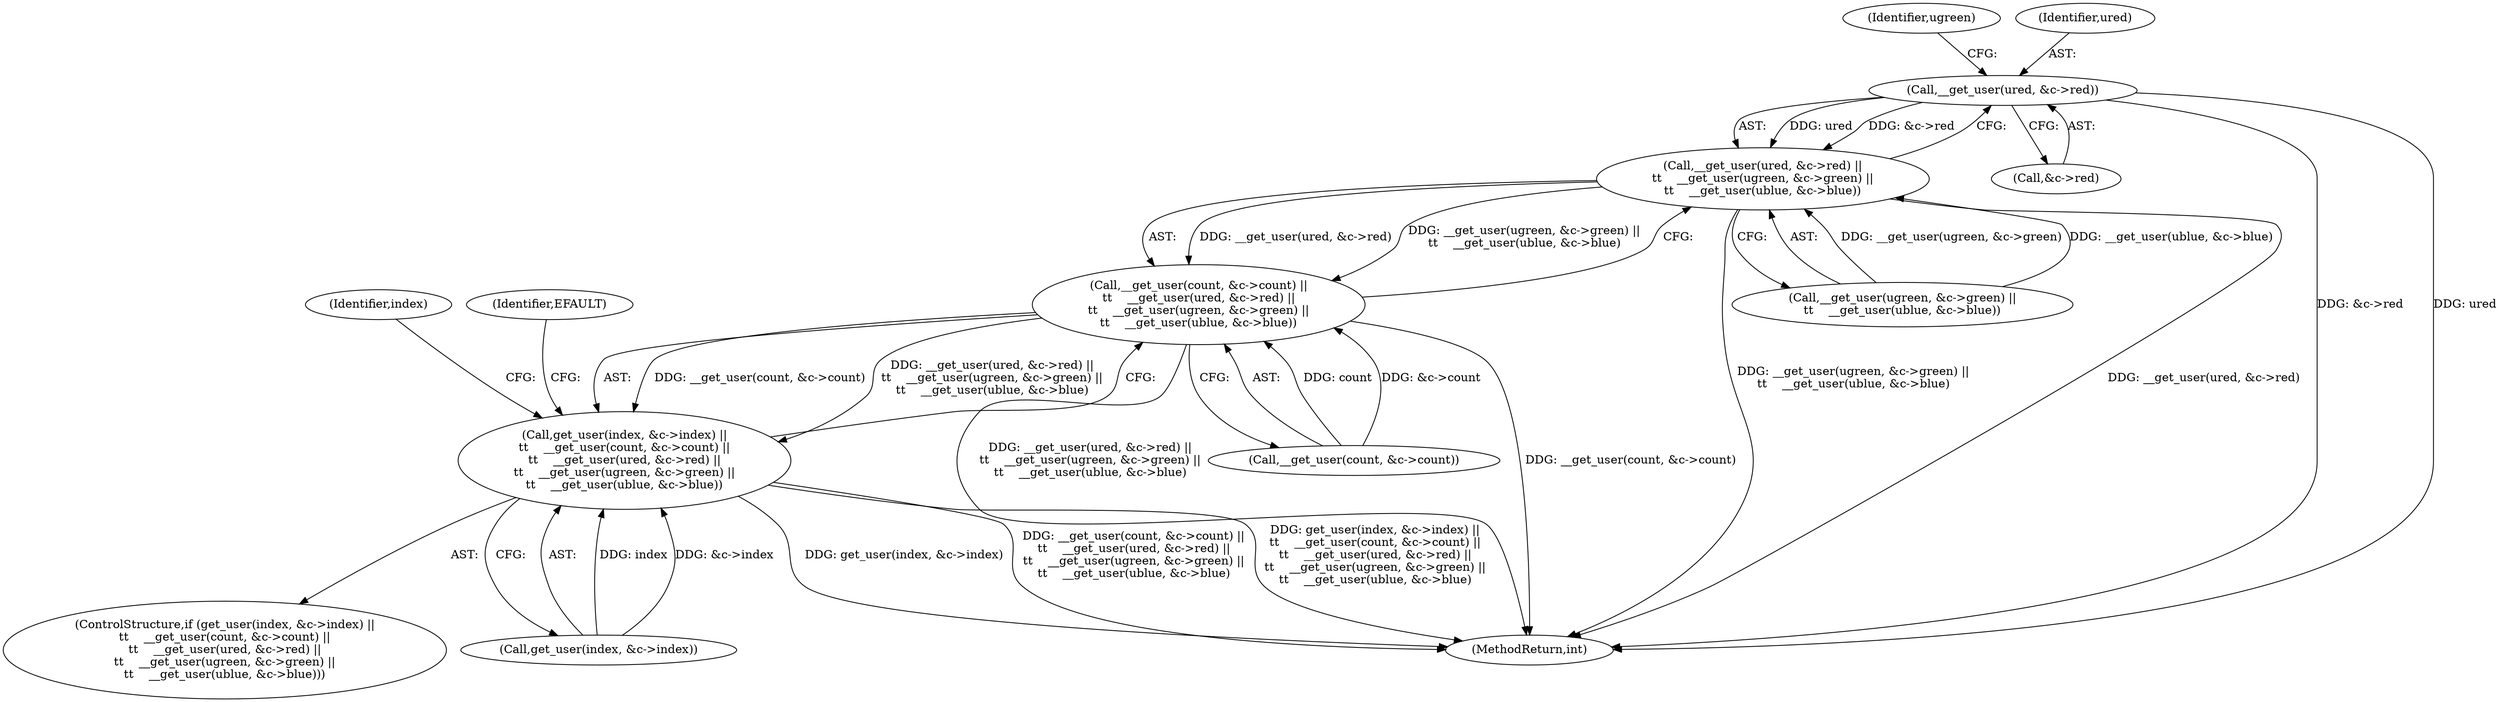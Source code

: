 digraph "0_linux_250c6c49e3b68756b14983c076183568636e2bde@pointer" {
"1000370" [label="(Call,__get_user(ured, &c->red))"];
"1000369" [label="(Call,__get_user(ured, &c->red) ||\n\t\t    __get_user(ugreen, &c->green) ||\n\t\t    __get_user(ublue, &c->blue))"];
"1000362" [label="(Call,__get_user(count, &c->count) ||\n\t\t    __get_user(ured, &c->red) ||\n\t\t    __get_user(ugreen, &c->green) ||\n\t\t    __get_user(ublue, &c->blue))"];
"1000355" [label="(Call,get_user(index, &c->index) ||\n\t\t    __get_user(count, &c->count) ||\n\t\t    __get_user(ured, &c->red) ||\n\t\t    __get_user(ugreen, &c->green) ||\n\t\t    __get_user(ublue, &c->blue))"];
"1000363" [label="(Call,__get_user(count, &c->count))"];
"1000376" [label="(Call,__get_user(ugreen, &c->green) ||\n\t\t    __get_user(ublue, &c->blue))"];
"1000370" [label="(Call,__get_user(ured, &c->red))"];
"1000378" [label="(Identifier,ugreen)"];
"1000355" [label="(Call,get_user(index, &c->index) ||\n\t\t    __get_user(count, &c->count) ||\n\t\t    __get_user(ured, &c->red) ||\n\t\t    __get_user(ugreen, &c->green) ||\n\t\t    __get_user(ublue, &c->blue))"];
"1000354" [label="(ControlStructure,if (get_user(index, &c->index) ||\n\t\t    __get_user(count, &c->count) ||\n\t\t    __get_user(ured, &c->red) ||\n\t\t    __get_user(ugreen, &c->green) ||\n\t\t    __get_user(ublue, &c->blue)))"];
"1000356" [label="(Call,get_user(index, &c->index))"];
"1000372" [label="(Call,&c->red)"];
"1000476" [label="(MethodReturn,int)"];
"1000369" [label="(Call,__get_user(ured, &c->red) ||\n\t\t    __get_user(ugreen, &c->green) ||\n\t\t    __get_user(ublue, &c->blue))"];
"1000371" [label="(Identifier,ured)"];
"1000395" [label="(Identifier,index)"];
"1000391" [label="(Identifier,EFAULT)"];
"1000362" [label="(Call,__get_user(count, &c->count) ||\n\t\t    __get_user(ured, &c->red) ||\n\t\t    __get_user(ugreen, &c->green) ||\n\t\t    __get_user(ublue, &c->blue))"];
"1000370" -> "1000369"  [label="AST: "];
"1000370" -> "1000372"  [label="CFG: "];
"1000371" -> "1000370"  [label="AST: "];
"1000372" -> "1000370"  [label="AST: "];
"1000378" -> "1000370"  [label="CFG: "];
"1000369" -> "1000370"  [label="CFG: "];
"1000370" -> "1000476"  [label="DDG: &c->red"];
"1000370" -> "1000476"  [label="DDG: ured"];
"1000370" -> "1000369"  [label="DDG: ured"];
"1000370" -> "1000369"  [label="DDG: &c->red"];
"1000369" -> "1000362"  [label="AST: "];
"1000369" -> "1000376"  [label="CFG: "];
"1000376" -> "1000369"  [label="AST: "];
"1000362" -> "1000369"  [label="CFG: "];
"1000369" -> "1000476"  [label="DDG: __get_user(ugreen, &c->green) ||\n\t\t    __get_user(ublue, &c->blue)"];
"1000369" -> "1000476"  [label="DDG: __get_user(ured, &c->red)"];
"1000369" -> "1000362"  [label="DDG: __get_user(ured, &c->red)"];
"1000369" -> "1000362"  [label="DDG: __get_user(ugreen, &c->green) ||\n\t\t    __get_user(ublue, &c->blue)"];
"1000376" -> "1000369"  [label="DDG: __get_user(ugreen, &c->green)"];
"1000376" -> "1000369"  [label="DDG: __get_user(ublue, &c->blue)"];
"1000362" -> "1000355"  [label="AST: "];
"1000362" -> "1000363"  [label="CFG: "];
"1000363" -> "1000362"  [label="AST: "];
"1000355" -> "1000362"  [label="CFG: "];
"1000362" -> "1000476"  [label="DDG: __get_user(ured, &c->red) ||\n\t\t    __get_user(ugreen, &c->green) ||\n\t\t    __get_user(ublue, &c->blue)"];
"1000362" -> "1000476"  [label="DDG: __get_user(count, &c->count)"];
"1000362" -> "1000355"  [label="DDG: __get_user(count, &c->count)"];
"1000362" -> "1000355"  [label="DDG: __get_user(ured, &c->red) ||\n\t\t    __get_user(ugreen, &c->green) ||\n\t\t    __get_user(ublue, &c->blue)"];
"1000363" -> "1000362"  [label="DDG: count"];
"1000363" -> "1000362"  [label="DDG: &c->count"];
"1000355" -> "1000354"  [label="AST: "];
"1000355" -> "1000356"  [label="CFG: "];
"1000356" -> "1000355"  [label="AST: "];
"1000391" -> "1000355"  [label="CFG: "];
"1000395" -> "1000355"  [label="CFG: "];
"1000355" -> "1000476"  [label="DDG: get_user(index, &c->index)"];
"1000355" -> "1000476"  [label="DDG: __get_user(count, &c->count) ||\n\t\t    __get_user(ured, &c->red) ||\n\t\t    __get_user(ugreen, &c->green) ||\n\t\t    __get_user(ublue, &c->blue)"];
"1000355" -> "1000476"  [label="DDG: get_user(index, &c->index) ||\n\t\t    __get_user(count, &c->count) ||\n\t\t    __get_user(ured, &c->red) ||\n\t\t    __get_user(ugreen, &c->green) ||\n\t\t    __get_user(ublue, &c->blue)"];
"1000356" -> "1000355"  [label="DDG: index"];
"1000356" -> "1000355"  [label="DDG: &c->index"];
}

